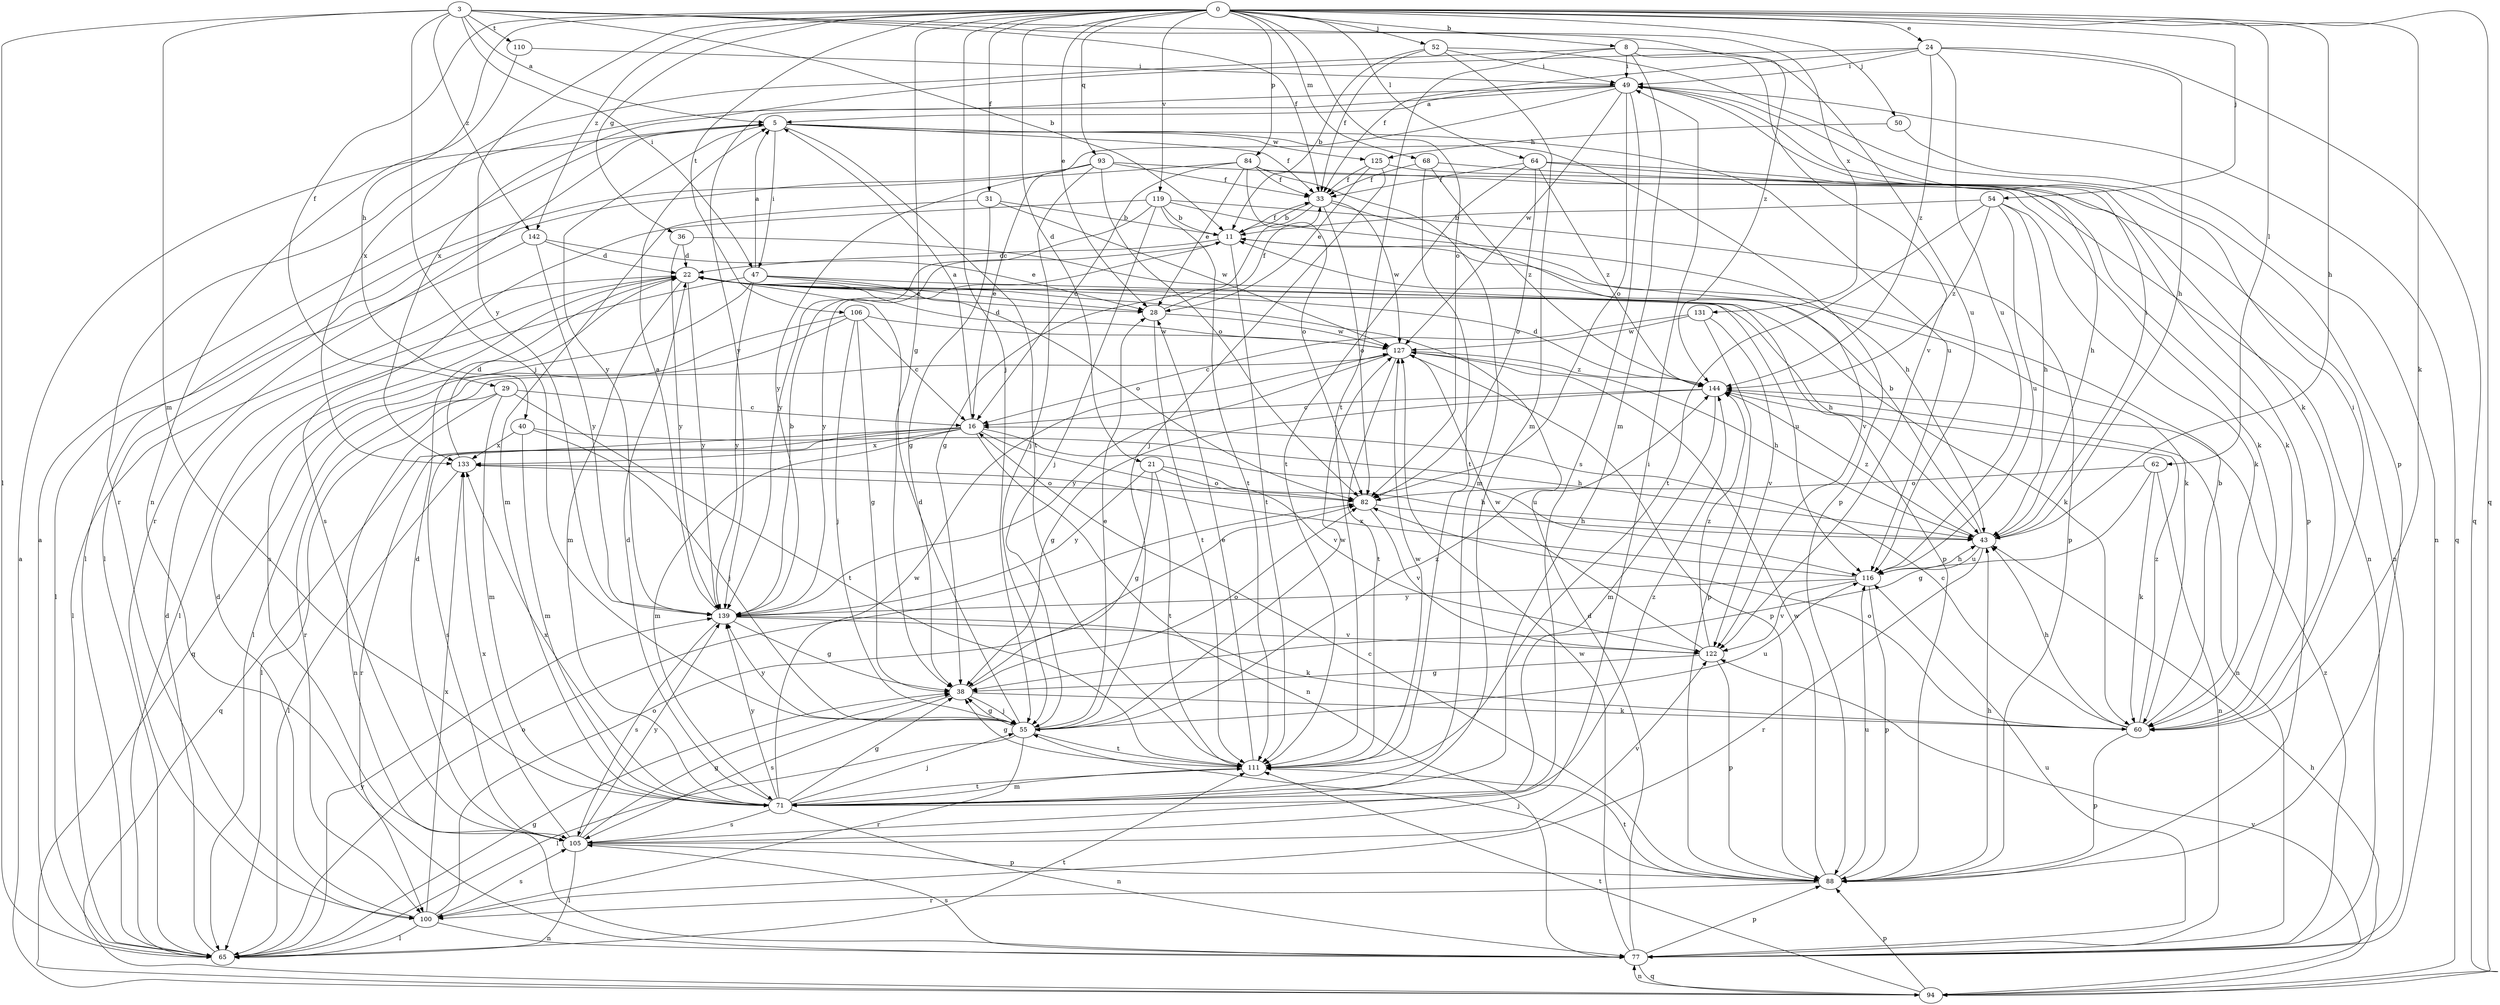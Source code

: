 strict digraph  {
0;
3;
5;
8;
11;
16;
21;
22;
24;
28;
29;
31;
33;
36;
38;
40;
43;
47;
49;
50;
52;
54;
55;
60;
62;
64;
65;
68;
71;
77;
82;
84;
88;
93;
94;
100;
105;
106;
110;
111;
116;
119;
122;
125;
127;
131;
133;
139;
142;
144;
0 -> 8  [label=b];
0 -> 21  [label=d];
0 -> 24  [label=e];
0 -> 28  [label=e];
0 -> 29  [label=f];
0 -> 31  [label=f];
0 -> 36  [label=g];
0 -> 38  [label=g];
0 -> 40  [label=h];
0 -> 43  [label=h];
0 -> 50  [label=j];
0 -> 52  [label=j];
0 -> 54  [label=j];
0 -> 55  [label=j];
0 -> 60  [label=k];
0 -> 62  [label=l];
0 -> 64  [label=l];
0 -> 68  [label=m];
0 -> 82  [label=o];
0 -> 84  [label=p];
0 -> 93  [label=q];
0 -> 94  [label=q];
0 -> 106  [label=t];
0 -> 119  [label=v];
0 -> 139  [label=y];
0 -> 142  [label=z];
3 -> 5  [label=a];
3 -> 11  [label=b];
3 -> 33  [label=f];
3 -> 47  [label=i];
3 -> 55  [label=j];
3 -> 65  [label=l];
3 -> 71  [label=m];
3 -> 110  [label=t];
3 -> 131  [label=x];
3 -> 142  [label=z];
3 -> 144  [label=z];
5 -> 33  [label=f];
5 -> 47  [label=i];
5 -> 88  [label=p];
5 -> 100  [label=r];
5 -> 111  [label=t];
5 -> 116  [label=u];
5 -> 125  [label=w];
5 -> 139  [label=y];
8 -> 49  [label=i];
8 -> 71  [label=m];
8 -> 111  [label=t];
8 -> 116  [label=u];
8 -> 122  [label=v];
8 -> 133  [label=x];
11 -> 22  [label=d];
11 -> 33  [label=f];
11 -> 60  [label=k];
11 -> 111  [label=t];
11 -> 139  [label=y];
16 -> 5  [label=a];
16 -> 71  [label=m];
16 -> 77  [label=n];
16 -> 94  [label=q];
16 -> 100  [label=r];
16 -> 105  [label=s];
16 -> 116  [label=u];
16 -> 122  [label=v];
16 -> 133  [label=x];
21 -> 38  [label=g];
21 -> 43  [label=h];
21 -> 82  [label=o];
21 -> 111  [label=t];
21 -> 139  [label=y];
22 -> 28  [label=e];
22 -> 43  [label=h];
22 -> 60  [label=k];
22 -> 65  [label=l];
22 -> 71  [label=m];
22 -> 139  [label=y];
24 -> 33  [label=f];
24 -> 43  [label=h];
24 -> 49  [label=i];
24 -> 94  [label=q];
24 -> 116  [label=u];
24 -> 133  [label=x];
24 -> 144  [label=z];
28 -> 33  [label=f];
28 -> 111  [label=t];
28 -> 127  [label=w];
29 -> 16  [label=c];
29 -> 65  [label=l];
29 -> 71  [label=m];
29 -> 77  [label=n];
29 -> 111  [label=t];
31 -> 11  [label=b];
31 -> 38  [label=g];
31 -> 71  [label=m];
31 -> 127  [label=w];
33 -> 11  [label=b];
33 -> 38  [label=g];
33 -> 82  [label=o];
33 -> 122  [label=v];
33 -> 127  [label=w];
36 -> 22  [label=d];
36 -> 88  [label=p];
36 -> 139  [label=y];
38 -> 55  [label=j];
38 -> 60  [label=k];
38 -> 82  [label=o];
38 -> 105  [label=s];
40 -> 43  [label=h];
40 -> 55  [label=j];
40 -> 71  [label=m];
40 -> 133  [label=x];
43 -> 11  [label=b];
43 -> 49  [label=i];
43 -> 100  [label=r];
43 -> 116  [label=u];
43 -> 144  [label=z];
47 -> 5  [label=a];
47 -> 28  [label=e];
47 -> 65  [label=l];
47 -> 82  [label=o];
47 -> 105  [label=s];
47 -> 116  [label=u];
47 -> 139  [label=y];
49 -> 5  [label=a];
49 -> 16  [label=c];
49 -> 60  [label=k];
49 -> 82  [label=o];
49 -> 94  [label=q];
49 -> 100  [label=r];
49 -> 105  [label=s];
49 -> 127  [label=w];
49 -> 139  [label=y];
50 -> 77  [label=n];
50 -> 125  [label=h];
52 -> 11  [label=b];
52 -> 33  [label=f];
52 -> 49  [label=i];
52 -> 71  [label=m];
52 -> 88  [label=p];
54 -> 11  [label=b];
54 -> 43  [label=h];
54 -> 60  [label=k];
54 -> 111  [label=t];
54 -> 116  [label=u];
54 -> 144  [label=z];
55 -> 22  [label=d];
55 -> 28  [label=e];
55 -> 38  [label=g];
55 -> 65  [label=l];
55 -> 100  [label=r];
55 -> 111  [label=t];
55 -> 116  [label=u];
55 -> 127  [label=w];
55 -> 139  [label=y];
55 -> 144  [label=z];
60 -> 11  [label=b];
60 -> 16  [label=c];
60 -> 43  [label=h];
60 -> 49  [label=i];
60 -> 82  [label=o];
60 -> 88  [label=p];
60 -> 144  [label=z];
62 -> 38  [label=g];
62 -> 60  [label=k];
62 -> 77  [label=n];
62 -> 82  [label=o];
64 -> 33  [label=f];
64 -> 43  [label=h];
64 -> 82  [label=o];
64 -> 88  [label=p];
64 -> 111  [label=t];
64 -> 144  [label=z];
65 -> 5  [label=a];
65 -> 22  [label=d];
65 -> 38  [label=g];
65 -> 82  [label=o];
65 -> 111  [label=t];
65 -> 139  [label=y];
68 -> 33  [label=f];
68 -> 60  [label=k];
68 -> 111  [label=t];
68 -> 144  [label=z];
71 -> 22  [label=d];
71 -> 38  [label=g];
71 -> 55  [label=j];
71 -> 77  [label=n];
71 -> 105  [label=s];
71 -> 111  [label=t];
71 -> 127  [label=w];
71 -> 133  [label=x];
71 -> 139  [label=y];
71 -> 144  [label=z];
77 -> 22  [label=d];
77 -> 88  [label=p];
77 -> 94  [label=q];
77 -> 105  [label=s];
77 -> 116  [label=u];
77 -> 127  [label=w];
77 -> 144  [label=z];
82 -> 43  [label=h];
82 -> 122  [label=v];
84 -> 16  [label=c];
84 -> 28  [label=e];
84 -> 33  [label=f];
84 -> 65  [label=l];
84 -> 71  [label=m];
84 -> 77  [label=n];
84 -> 82  [label=o];
88 -> 16  [label=c];
88 -> 43  [label=h];
88 -> 55  [label=j];
88 -> 100  [label=r];
88 -> 111  [label=t];
88 -> 116  [label=u];
88 -> 127  [label=w];
93 -> 33  [label=f];
93 -> 55  [label=j];
93 -> 60  [label=k];
93 -> 65  [label=l];
93 -> 82  [label=o];
93 -> 139  [label=y];
94 -> 5  [label=a];
94 -> 43  [label=h];
94 -> 77  [label=n];
94 -> 88  [label=p];
94 -> 111  [label=t];
94 -> 122  [label=v];
100 -> 22  [label=d];
100 -> 65  [label=l];
100 -> 77  [label=n];
100 -> 82  [label=o];
100 -> 105  [label=s];
100 -> 133  [label=x];
105 -> 22  [label=d];
105 -> 38  [label=g];
105 -> 49  [label=i];
105 -> 65  [label=l];
105 -> 88  [label=p];
105 -> 122  [label=v];
105 -> 133  [label=x];
105 -> 139  [label=y];
106 -> 16  [label=c];
106 -> 38  [label=g];
106 -> 55  [label=j];
106 -> 65  [label=l];
106 -> 94  [label=q];
106 -> 127  [label=w];
110 -> 49  [label=i];
110 -> 77  [label=n];
111 -> 28  [label=e];
111 -> 38  [label=g];
111 -> 71  [label=m];
111 -> 127  [label=w];
116 -> 43  [label=h];
116 -> 88  [label=p];
116 -> 122  [label=v];
116 -> 133  [label=x];
116 -> 139  [label=y];
119 -> 11  [label=b];
119 -> 43  [label=h];
119 -> 55  [label=j];
119 -> 88  [label=p];
119 -> 105  [label=s];
119 -> 111  [label=t];
119 -> 139  [label=y];
122 -> 38  [label=g];
122 -> 88  [label=p];
122 -> 127  [label=w];
122 -> 144  [label=z];
125 -> 28  [label=e];
125 -> 33  [label=f];
125 -> 55  [label=j];
125 -> 77  [label=n];
127 -> 22  [label=d];
127 -> 43  [label=h];
127 -> 88  [label=p];
127 -> 100  [label=r];
127 -> 111  [label=t];
127 -> 139  [label=y];
127 -> 144  [label=z];
131 -> 16  [label=c];
131 -> 88  [label=p];
131 -> 122  [label=v];
131 -> 127  [label=w];
133 -> 22  [label=d];
133 -> 65  [label=l];
133 -> 82  [label=o];
139 -> 5  [label=a];
139 -> 11  [label=b];
139 -> 38  [label=g];
139 -> 60  [label=k];
139 -> 105  [label=s];
139 -> 122  [label=v];
142 -> 22  [label=d];
142 -> 28  [label=e];
142 -> 65  [label=l];
142 -> 139  [label=y];
144 -> 16  [label=c];
144 -> 22  [label=d];
144 -> 38  [label=g];
144 -> 71  [label=m];
144 -> 77  [label=n];
}
